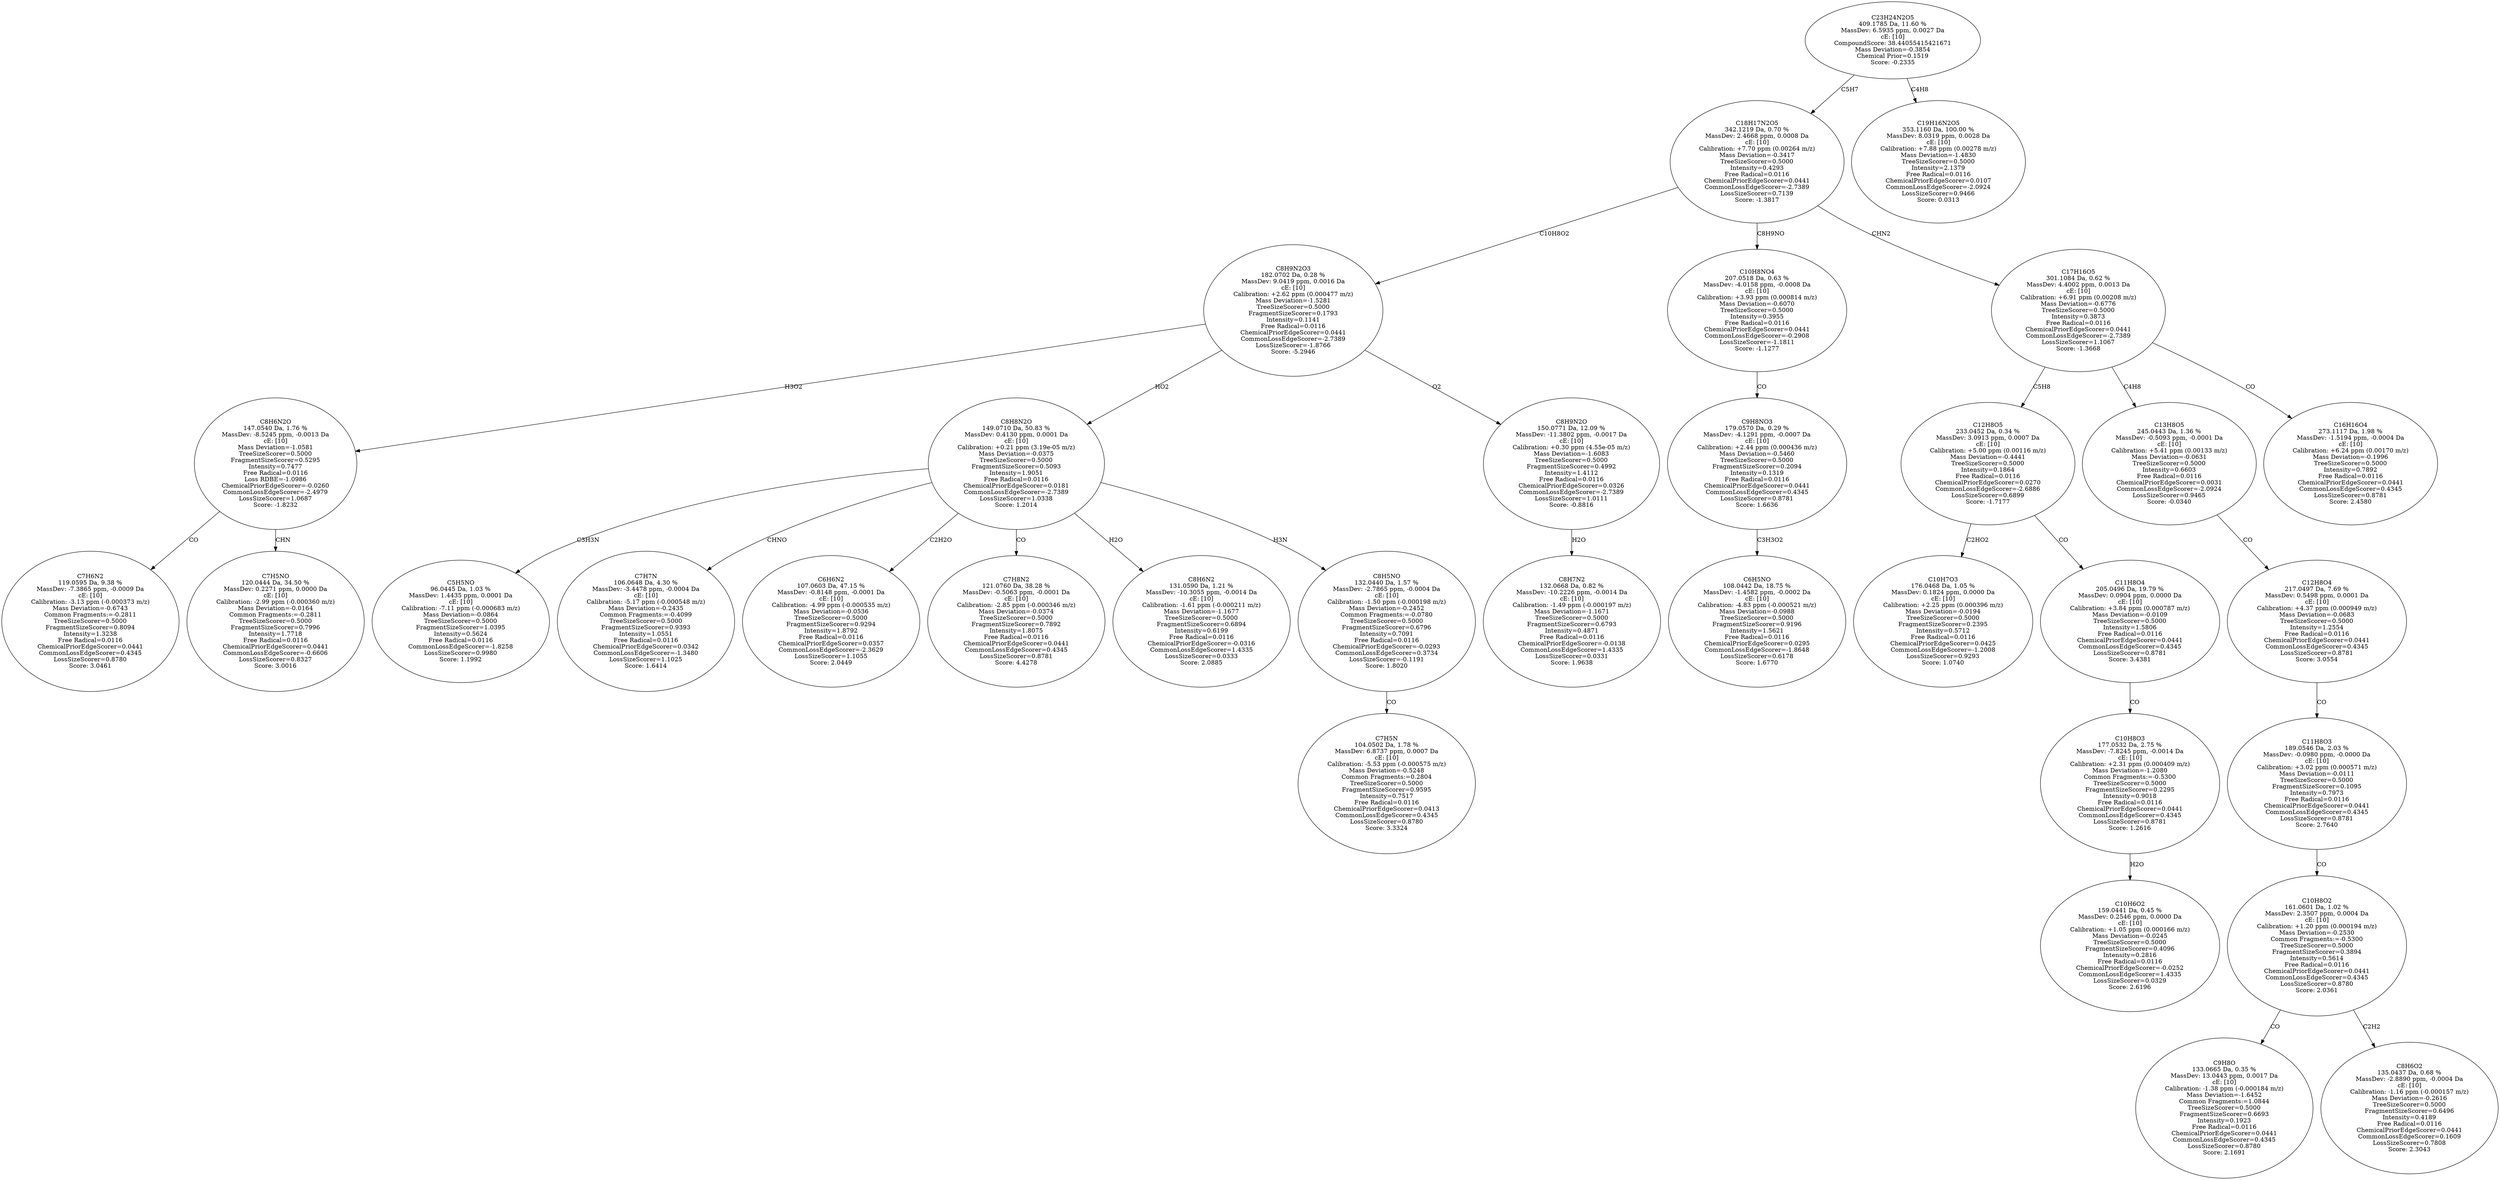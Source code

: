 strict digraph {
v1 [label="C7H6N2\n119.0595 Da, 9.38 %\nMassDev: -7.3865 ppm, -0.0009 Da\ncE: [10]\nCalibration: -3.13 ppm (-0.000373 m/z)\nMass Deviation=-0.6743\nCommon Fragments:=-0.2811\nTreeSizeScorer=0.5000\nFragmentSizeScorer=0.8094\nIntensity=1.3238\nFree Radical=0.0116\nChemicalPriorEdgeScorer=0.0441\nCommonLossEdgeScorer=0.4345\nLossSizeScorer=0.8780\nScore: 3.0461"];
v2 [label="C7H5NO\n120.0444 Da, 34.50 %\nMassDev: 0.2271 ppm, 0.0000 Da\ncE: [10]\nCalibration: -2.99 ppm (-0.000360 m/z)\nMass Deviation=-0.0164\nCommon Fragments:=-0.2811\nTreeSizeScorer=0.5000\nFragmentSizeScorer=0.7996\nIntensity=1.7718\nFree Radical=0.0116\nChemicalPriorEdgeScorer=0.0441\nCommonLossEdgeScorer=-0.6606\nLossSizeScorer=0.8327\nScore: 3.0016"];
v3 [label="C8H6N2O\n147.0540 Da, 1.76 %\nMassDev: -8.5245 ppm, -0.0013 Da\ncE: [10]\nMass Deviation=-1.0581\nTreeSizeScorer=0.5000\nFragmentSizeScorer=0.5295\nIntensity=0.7477\nFree Radical=0.0116\nLoss RDBE=-1.0986\nChemicalPriorEdgeScorer=-0.0260\nCommonLossEdgeScorer=-2.4979\nLossSizeScorer=1.0687\nScore: -1.8232"];
v4 [label="C5H5NO\n96.0445 Da, 1.03 %\nMassDev: 1.4435 ppm, 0.0001 Da\ncE: [10]\nCalibration: -7.11 ppm (-0.000683 m/z)\nMass Deviation=-0.0864\nTreeSizeScorer=0.5000\nFragmentSizeScorer=1.0395\nIntensity=0.5624\nFree Radical=0.0116\nCommonLossEdgeScorer=-1.8258\nLossSizeScorer=0.9980\nScore: 1.1992"];
v5 [label="C7H7N\n106.0648 Da, 4.30 %\nMassDev: -3.4478 ppm, -0.0004 Da\ncE: [10]\nCalibration: -5.17 ppm (-0.000548 m/z)\nMass Deviation=-0.2435\nCommon Fragments:=-0.4099\nTreeSizeScorer=0.5000\nFragmentSizeScorer=0.9393\nIntensity=1.0551\nFree Radical=0.0116\nChemicalPriorEdgeScorer=0.0342\nCommonLossEdgeScorer=-1.3480\nLossSizeScorer=1.1025\nScore: 1.6414"];
v6 [label="C6H6N2\n107.0603 Da, 47.15 %\nMassDev: -0.8148 ppm, -0.0001 Da\ncE: [10]\nCalibration: -4.99 ppm (-0.000535 m/z)\nMass Deviation=-0.0536\nTreeSizeScorer=0.5000\nFragmentSizeScorer=0.9294\nIntensity=1.8792\nFree Radical=0.0116\nChemicalPriorEdgeScorer=0.0357\nCommonLossEdgeScorer=-2.3629\nLossSizeScorer=1.1055\nScore: 2.0449"];
v7 [label="C7H8N2\n121.0760 Da, 38.28 %\nMassDev: -0.5063 ppm, -0.0001 Da\ncE: [10]\nCalibration: -2.85 ppm (-0.000346 m/z)\nMass Deviation=-0.0374\nTreeSizeScorer=0.5000\nFragmentSizeScorer=0.7892\nIntensity=1.8075\nFree Radical=0.0116\nChemicalPriorEdgeScorer=0.0441\nCommonLossEdgeScorer=0.4345\nLossSizeScorer=0.8781\nScore: 4.4278"];
v8 [label="C8H6N2\n131.0590 Da, 1.21 %\nMassDev: -10.3055 ppm, -0.0014 Da\ncE: [10]\nCalibration: -1.61 ppm (-0.000211 m/z)\nMass Deviation=-1.1677\nTreeSizeScorer=0.5000\nFragmentSizeScorer=0.6894\nIntensity=0.6199\nFree Radical=0.0116\nChemicalPriorEdgeScorer=-0.0316\nCommonLossEdgeScorer=1.4335\nLossSizeScorer=0.0333\nScore: 2.0885"];
v9 [label="C7H5N\n104.0502 Da, 1.78 %\nMassDev: 6.8737 ppm, 0.0007 Da\ncE: [10]\nCalibration: -5.53 ppm (-0.000575 m/z)\nMass Deviation=-0.5248\nCommon Fragments:=0.2804\nTreeSizeScorer=0.5000\nFragmentSizeScorer=0.9595\nIntensity=0.7517\nFree Radical=0.0116\nChemicalPriorEdgeScorer=0.0413\nCommonLossEdgeScorer=0.4345\nLossSizeScorer=0.8780\nScore: 3.3324"];
v10 [label="C8H5NO\n132.0440 Da, 1.57 %\nMassDev: -2.7865 ppm, -0.0004 Da\ncE: [10]\nCalibration: -1.50 ppm (-0.000198 m/z)\nMass Deviation=-0.2452\nCommon Fragments:=-0.0780\nTreeSizeScorer=0.5000\nFragmentSizeScorer=0.6796\nIntensity=0.7091\nFree Radical=0.0116\nChemicalPriorEdgeScorer=-0.0293\nCommonLossEdgeScorer=0.3734\nLossSizeScorer=-0.1191\nScore: 1.8020"];
v11 [label="C8H8N2O\n149.0710 Da, 50.83 %\nMassDev: 0.4130 ppm, 0.0001 Da\ncE: [10]\nCalibration: +0.21 ppm (3.19e-05 m/z)\nMass Deviation=-0.0375\nTreeSizeScorer=0.5000\nFragmentSizeScorer=0.5093\nIntensity=1.9051\nFree Radical=0.0116\nChemicalPriorEdgeScorer=0.0181\nCommonLossEdgeScorer=-2.7389\nLossSizeScorer=1.0338\nScore: 1.2014"];
v12 [label="C8H7N2\n132.0668 Da, 0.82 %\nMassDev: -10.2226 ppm, -0.0014 Da\ncE: [10]\nCalibration: -1.49 ppm (-0.000197 m/z)\nMass Deviation=-1.1671\nTreeSizeScorer=0.5000\nFragmentSizeScorer=0.6793\nIntensity=0.4871\nFree Radical=0.0116\nChemicalPriorEdgeScorer=-0.0138\nCommonLossEdgeScorer=1.4335\nLossSizeScorer=0.0331\nScore: 1.9638"];
v13 [label="C8H9N2O\n150.0771 Da, 12.09 %\nMassDev: -11.3802 ppm, -0.0017 Da\ncE: [10]\nCalibration: +0.30 ppm (4.55e-05 m/z)\nMass Deviation=-1.6083\nTreeSizeScorer=0.5000\nFragmentSizeScorer=0.4992\nIntensity=1.4112\nFree Radical=0.0116\nChemicalPriorEdgeScorer=0.0326\nCommonLossEdgeScorer=-2.7389\nLossSizeScorer=1.0111\nScore: -0.8816"];
v14 [label="C8H9N2O3\n182.0702 Da, 0.28 %\nMassDev: 9.0419 ppm, 0.0016 Da\ncE: [10]\nCalibration: +2.62 ppm (0.000477 m/z)\nMass Deviation=-1.5281\nTreeSizeScorer=0.5000\nFragmentSizeScorer=0.1793\nIntensity=0.1141\nFree Radical=0.0116\nChemicalPriorEdgeScorer=0.0441\nCommonLossEdgeScorer=-2.7389\nLossSizeScorer=-1.8766\nScore: -5.2946"];
v15 [label="C6H5NO\n108.0442 Da, 18.75 %\nMassDev: -1.4582 ppm, -0.0002 Da\ncE: [10]\nCalibration: -4.83 ppm (-0.000521 m/z)\nMass Deviation=-0.0988\nTreeSizeScorer=0.5000\nFragmentSizeScorer=0.9196\nIntensity=1.5621\nFree Radical=0.0116\nChemicalPriorEdgeScorer=0.0295\nCommonLossEdgeScorer=-1.8648\nLossSizeScorer=0.6178\nScore: 1.6770"];
v16 [label="C9H8NO3\n179.0570 Da, 0.29 %\nMassDev: -4.1291 ppm, -0.0007 Da\ncE: [10]\nCalibration: +2.44 ppm (0.000436 m/z)\nMass Deviation=-0.5460\nTreeSizeScorer=0.5000\nFragmentSizeScorer=0.2094\nIntensity=0.1319\nFree Radical=0.0116\nChemicalPriorEdgeScorer=0.0441\nCommonLossEdgeScorer=0.4345\nLossSizeScorer=0.8781\nScore: 1.6636"];
v17 [label="C10H8NO4\n207.0518 Da, 0.63 %\nMassDev: -4.0158 ppm, -0.0008 Da\ncE: [10]\nCalibration: +3.93 ppm (0.000814 m/z)\nMass Deviation=-0.6070\nTreeSizeScorer=0.5000\nIntensity=0.3955\nFree Radical=0.0116\nChemicalPriorEdgeScorer=0.0441\nCommonLossEdgeScorer=-0.2908\nLossSizeScorer=-1.1811\nScore: -1.1277"];
v18 [label="C10H7O3\n176.0468 Da, 1.05 %\nMassDev: 0.1824 ppm, 0.0000 Da\ncE: [10]\nCalibration: +2.25 ppm (0.000396 m/z)\nMass Deviation=-0.0194\nTreeSizeScorer=0.5000\nFragmentSizeScorer=0.2395\nIntensity=0.5712\nFree Radical=0.0116\nChemicalPriorEdgeScorer=0.0425\nCommonLossEdgeScorer=-1.2008\nLossSizeScorer=0.9293\nScore: 1.0740"];
v19 [label="C10H6O2\n159.0441 Da, 0.45 %\nMassDev: 0.2546 ppm, 0.0000 Da\ncE: [10]\nCalibration: +1.05 ppm (0.000166 m/z)\nMass Deviation=-0.0245\nTreeSizeScorer=0.5000\nFragmentSizeScorer=0.4096\nIntensity=0.2816\nFree Radical=0.0116\nChemicalPriorEdgeScorer=-0.0252\nCommonLossEdgeScorer=1.4335\nLossSizeScorer=0.0329\nScore: 2.6196"];
v20 [label="C10H8O3\n177.0532 Da, 2.75 %\nMassDev: -7.8245 ppm, -0.0014 Da\ncE: [10]\nCalibration: +2.31 ppm (0.000409 m/z)\nMass Deviation=-1.2080\nCommon Fragments:=-0.5300\nTreeSizeScorer=0.5000\nFragmentSizeScorer=0.2295\nIntensity=0.9018\nFree Radical=0.0116\nChemicalPriorEdgeScorer=0.0441\nCommonLossEdgeScorer=0.4345\nLossSizeScorer=0.8781\nScore: 1.2616"];
v21 [label="C11H8O4\n205.0496 Da, 19.79 %\nMassDev: 0.0904 ppm, 0.0000 Da\ncE: [10]\nCalibration: +3.84 ppm (0.000787 m/z)\nMass Deviation=-0.0109\nTreeSizeScorer=0.5000\nIntensity=1.5806\nFree Radical=0.0116\nChemicalPriorEdgeScorer=0.0441\nCommonLossEdgeScorer=0.4345\nLossSizeScorer=0.8781\nScore: 3.4381"];
v22 [label="C12H8O5\n233.0452 Da, 0.34 %\nMassDev: 3.0913 ppm, 0.0007 Da\ncE: [10]\nCalibration: +5.00 ppm (0.00116 m/z)\nMass Deviation=-0.4441\nTreeSizeScorer=0.5000\nIntensity=0.1864\nFree Radical=0.0116\nChemicalPriorEdgeScorer=0.0270\nCommonLossEdgeScorer=-2.6886\nLossSizeScorer=0.6899\nScore: -1.7177"];
v23 [label="C9H8O\n133.0665 Da, 0.35 %\nMassDev: 13.0443 ppm, 0.0017 Da\ncE: [10]\nCalibration: -1.38 ppm (-0.000184 m/z)\nMass Deviation=-1.6452\nCommon Fragments:=1.0844\nTreeSizeScorer=0.5000\nFragmentSizeScorer=0.6693\nIntensity=0.1923\nFree Radical=0.0116\nChemicalPriorEdgeScorer=0.0441\nCommonLossEdgeScorer=0.4345\nLossSizeScorer=0.8780\nScore: 2.1691"];
v24 [label="C8H6O2\n135.0437 Da, 0.68 %\nMassDev: -2.8890 ppm, -0.0004 Da\ncE: [10]\nCalibration: -1.16 ppm (-0.000157 m/z)\nMass Deviation=-0.2616\nTreeSizeScorer=0.5000\nFragmentSizeScorer=0.6496\nIntensity=0.4189\nFree Radical=0.0116\nChemicalPriorEdgeScorer=0.0441\nCommonLossEdgeScorer=0.1609\nLossSizeScorer=0.7808\nScore: 2.3043"];
v25 [label="C10H8O2\n161.0601 Da, 1.02 %\nMassDev: 2.3507 ppm, 0.0004 Da\ncE: [10]\nCalibration: +1.20 ppm (0.000194 m/z)\nMass Deviation=-0.2530\nCommon Fragments:=-0.5300\nTreeSizeScorer=0.5000\nFragmentSizeScorer=0.3894\nIntensity=0.5614\nFree Radical=0.0116\nChemicalPriorEdgeScorer=0.0441\nCommonLossEdgeScorer=0.4345\nLossSizeScorer=0.8780\nScore: 2.0361"];
v26 [label="C11H8O3\n189.0546 Da, 2.03 %\nMassDev: -0.0980 ppm, -0.0000 Da\ncE: [10]\nCalibration: +3.02 ppm (0.000571 m/z)\nMass Deviation=-0.0111\nTreeSizeScorer=0.5000\nFragmentSizeScorer=0.1095\nIntensity=0.7973\nFree Radical=0.0116\nChemicalPriorEdgeScorer=0.0441\nCommonLossEdgeScorer=0.4345\nLossSizeScorer=0.8781\nScore: 2.7640"];
v27 [label="C12H8O4\n217.0497 Da, 7.69 %\nMassDev: 0.5498 ppm, 0.0001 Da\ncE: [10]\nCalibration: +4.37 ppm (0.000949 m/z)\nMass Deviation=-0.0683\nTreeSizeScorer=0.5000\nIntensity=1.2554\nFree Radical=0.0116\nChemicalPriorEdgeScorer=0.0441\nCommonLossEdgeScorer=0.4345\nLossSizeScorer=0.8781\nScore: 3.0554"];
v28 [label="C13H8O5\n245.0443 Da, 1.36 %\nMassDev: -0.5093 ppm, -0.0001 Da\ncE: [10]\nCalibration: +5.41 ppm (0.00133 m/z)\nMass Deviation=-0.0631\nTreeSizeScorer=0.5000\nIntensity=0.6603\nFree Radical=0.0116\nChemicalPriorEdgeScorer=0.0031\nCommonLossEdgeScorer=-2.0924\nLossSizeScorer=0.9465\nScore: -0.0340"];
v29 [label="C16H16O4\n273.1117 Da, 1.98 %\nMassDev: -1.5194 ppm, -0.0004 Da\ncE: [10]\nCalibration: +6.24 ppm (0.00170 m/z)\nMass Deviation=-0.1996\nTreeSizeScorer=0.5000\nIntensity=0.7892\nFree Radical=0.0116\nChemicalPriorEdgeScorer=0.0441\nCommonLossEdgeScorer=0.4345\nLossSizeScorer=0.8781\nScore: 2.4580"];
v30 [label="C17H16O5\n301.1084 Da, 0.62 %\nMassDev: 4.4002 ppm, 0.0013 Da\ncE: [10]\nCalibration: +6.91 ppm (0.00208 m/z)\nMass Deviation=-0.6776\nTreeSizeScorer=0.5000\nIntensity=0.3873\nFree Radical=0.0116\nChemicalPriorEdgeScorer=0.0441\nCommonLossEdgeScorer=-2.7389\nLossSizeScorer=1.1067\nScore: -1.3668"];
v31 [label="C18H17N2O5\n342.1219 Da, 0.70 %\nMassDev: 2.4668 ppm, 0.0008 Da\ncE: [10]\nCalibration: +7.70 ppm (0.00264 m/z)\nMass Deviation=-0.3417\nTreeSizeScorer=0.5000\nIntensity=0.4293\nFree Radical=0.0116\nChemicalPriorEdgeScorer=0.0441\nCommonLossEdgeScorer=-2.7389\nLossSizeScorer=0.7139\nScore: -1.3817"];
v32 [label="C19H16N2O5\n353.1160 Da, 100.00 %\nMassDev: 8.0319 ppm, 0.0028 Da\ncE: [10]\nCalibration: +7.88 ppm (0.00278 m/z)\nMass Deviation=-1.4830\nTreeSizeScorer=0.5000\nIntensity=2.1379\nFree Radical=0.0116\nChemicalPriorEdgeScorer=0.0107\nCommonLossEdgeScorer=-2.0924\nLossSizeScorer=0.9466\nScore: 0.0313"];
v33 [label="C23H24N2O5\n409.1785 Da, 11.60 %\nMassDev: 6.5935 ppm, 0.0027 Da\ncE: [10]\nCompoundScore: 38.44055415421671\nMass Deviation=-0.3854\nChemical Prior=0.1519\nScore: -0.2335"];
v3 -> v1 [label="CO"];
v3 -> v2 [label="CHN"];
v14 -> v3 [label="H3O2"];
v11 -> v4 [label="C3H3N"];
v11 -> v5 [label="CHNO"];
v11 -> v6 [label="C2H2O"];
v11 -> v7 [label="CO"];
v11 -> v8 [label="H2O"];
v10 -> v9 [label="CO"];
v11 -> v10 [label="H3N"];
v14 -> v11 [label="HO2"];
v13 -> v12 [label="H2O"];
v14 -> v13 [label="O2"];
v31 -> v14 [label="C10H8O2"];
v16 -> v15 [label="C3H3O2"];
v17 -> v16 [label="CO"];
v31 -> v17 [label="C8H9NO"];
v22 -> v18 [label="C2HO2"];
v20 -> v19 [label="H2O"];
v21 -> v20 [label="CO"];
v22 -> v21 [label="CO"];
v30 -> v22 [label="C5H8"];
v25 -> v23 [label="CO"];
v25 -> v24 [label="C2H2"];
v26 -> v25 [label="CO"];
v27 -> v26 [label="CO"];
v28 -> v27 [label="CO"];
v30 -> v28 [label="C4H8"];
v30 -> v29 [label="CO"];
v31 -> v30 [label="CHN2"];
v33 -> v31 [label="C5H7"];
v33 -> v32 [label="C4H8"];
}